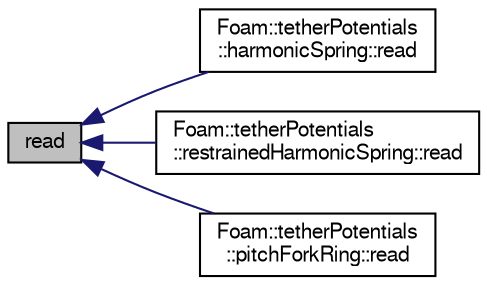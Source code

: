 digraph "read"
{
  bgcolor="transparent";
  edge [fontname="FreeSans",fontsize="10",labelfontname="FreeSans",labelfontsize="10"];
  node [fontname="FreeSans",fontsize="10",shape=record];
  rankdir="LR";
  Node1 [label="read",height=0.2,width=0.4,color="black", fillcolor="grey75", style="filled" fontcolor="black"];
  Node1 -> Node2 [dir="back",color="midnightblue",fontsize="10",style="solid",fontname="FreeSans"];
  Node2 [label="Foam::tetherPotentials\l::harmonicSpring::read",height=0.2,width=0.4,color="black",URL="$a00939.html#a90f63ba9be6a6529eed861f28787f825",tooltip="Read dictionary. "];
  Node1 -> Node3 [dir="back",color="midnightblue",fontsize="10",style="solid",fontname="FreeSans"];
  Node3 [label="Foam::tetherPotentials\l::restrainedHarmonicSpring::read",height=0.2,width=0.4,color="black",URL="$a02103.html#a90f63ba9be6a6529eed861f28787f825",tooltip="Read dictionary. "];
  Node1 -> Node4 [dir="back",color="midnightblue",fontsize="10",style="solid",fontname="FreeSans"];
  Node4 [label="Foam::tetherPotentials\l::pitchForkRing::read",height=0.2,width=0.4,color="black",URL="$a01800.html#a90f63ba9be6a6529eed861f28787f825",tooltip="Read dictionary. "];
}

